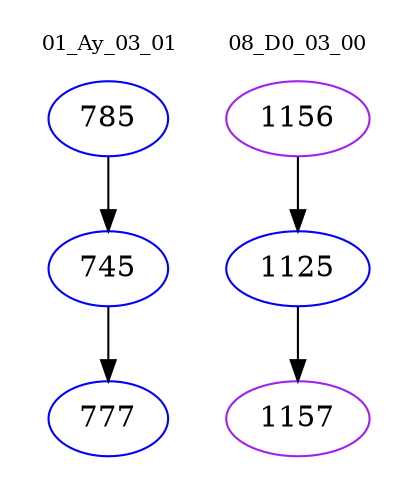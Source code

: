 digraph{
subgraph cluster_0 {
color = white
label = "01_Ay_03_01";
fontsize=10;
T0_785 [label="785", color="blue"]
T0_785 -> T0_745 [color="black"]
T0_745 [label="745", color="blue"]
T0_745 -> T0_777 [color="black"]
T0_777 [label="777", color="blue"]
}
subgraph cluster_1 {
color = white
label = "08_D0_03_00";
fontsize=10;
T1_1156 [label="1156", color="purple"]
T1_1156 -> T1_1125 [color="black"]
T1_1125 [label="1125", color="blue"]
T1_1125 -> T1_1157 [color="black"]
T1_1157 [label="1157", color="purple"]
}
}
